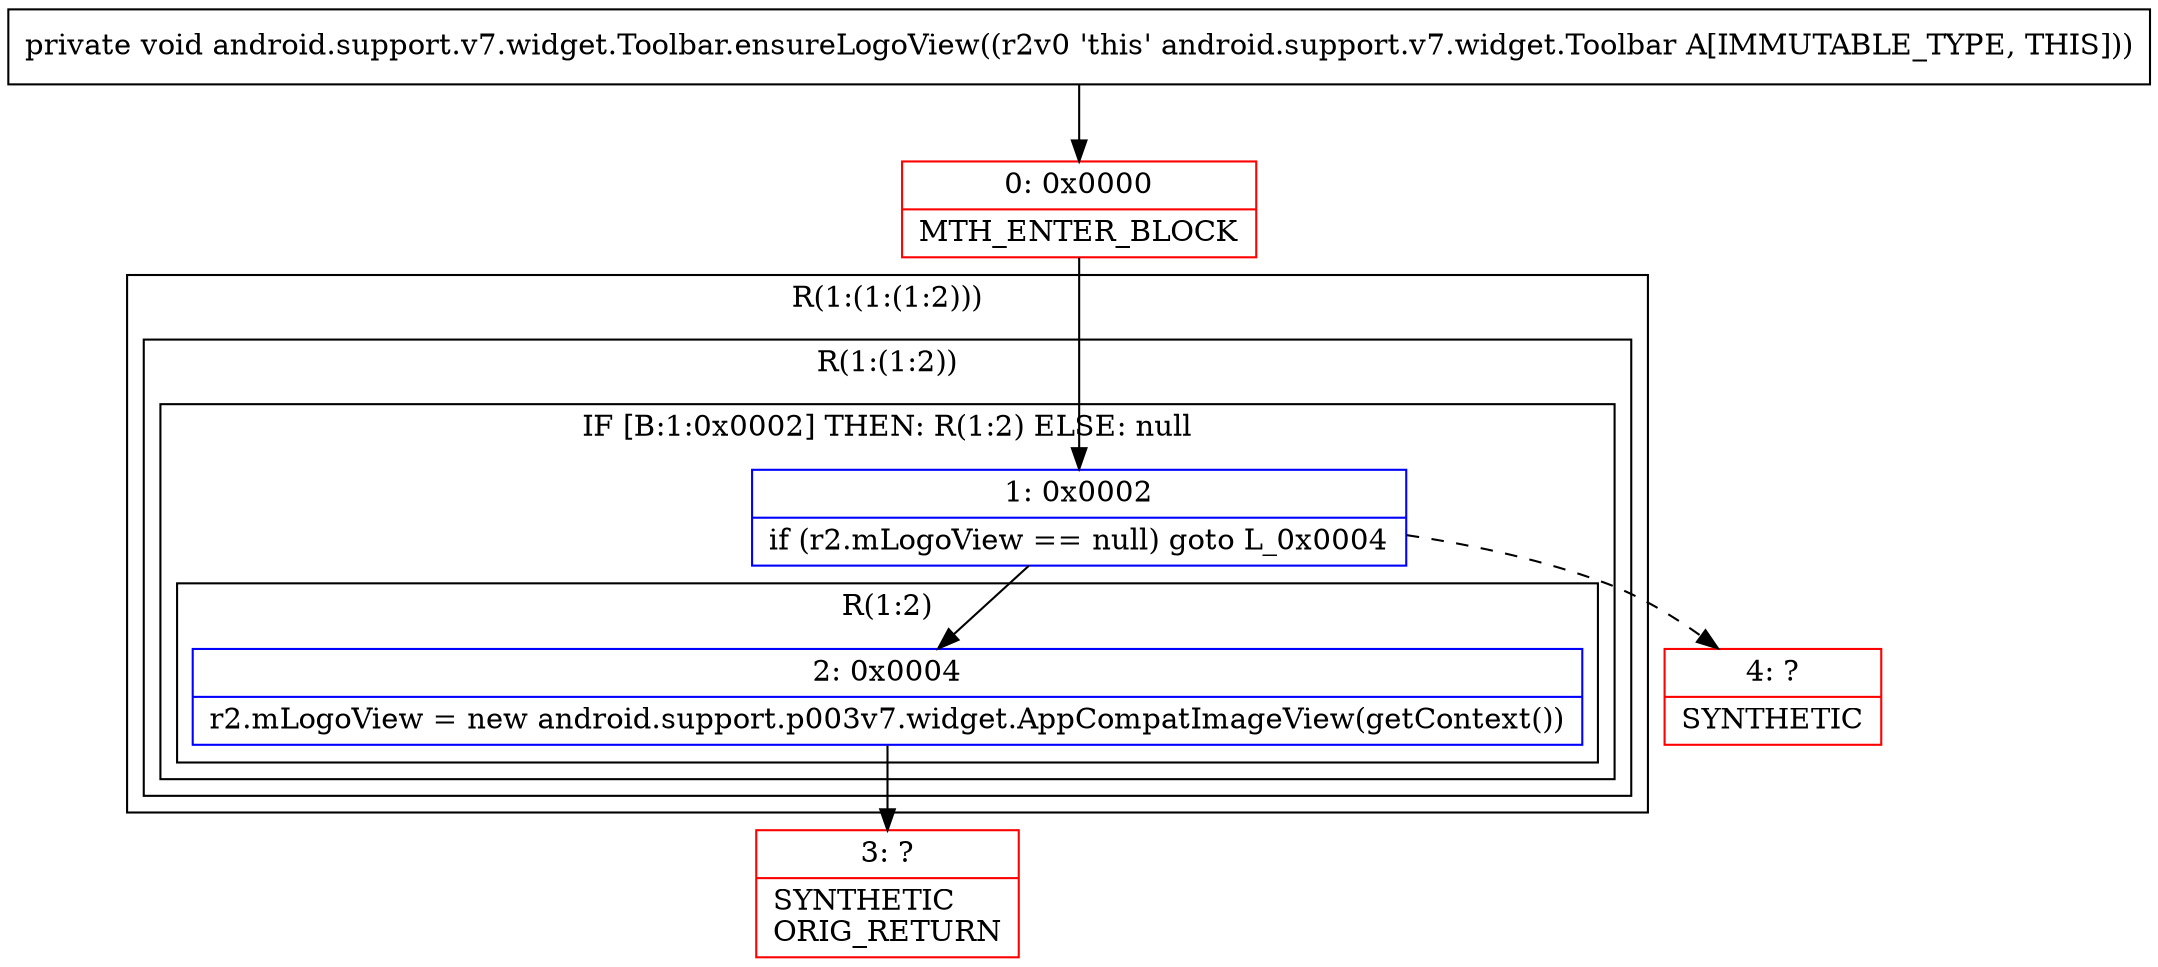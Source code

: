 digraph "CFG forandroid.support.v7.widget.Toolbar.ensureLogoView()V" {
subgraph cluster_Region_316509395 {
label = "R(1:(1:(1:2)))";
node [shape=record,color=blue];
subgraph cluster_Region_1501473327 {
label = "R(1:(1:2))";
node [shape=record,color=blue];
subgraph cluster_IfRegion_629330327 {
label = "IF [B:1:0x0002] THEN: R(1:2) ELSE: null";
node [shape=record,color=blue];
Node_1 [shape=record,label="{1\:\ 0x0002|if (r2.mLogoView == null) goto L_0x0004\l}"];
subgraph cluster_Region_1714022056 {
label = "R(1:2)";
node [shape=record,color=blue];
Node_2 [shape=record,label="{2\:\ 0x0004|r2.mLogoView = new android.support.p003v7.widget.AppCompatImageView(getContext())\l}"];
}
}
}
}
Node_0 [shape=record,color=red,label="{0\:\ 0x0000|MTH_ENTER_BLOCK\l}"];
Node_3 [shape=record,color=red,label="{3\:\ ?|SYNTHETIC\lORIG_RETURN\l}"];
Node_4 [shape=record,color=red,label="{4\:\ ?|SYNTHETIC\l}"];
MethodNode[shape=record,label="{private void android.support.v7.widget.Toolbar.ensureLogoView((r2v0 'this' android.support.v7.widget.Toolbar A[IMMUTABLE_TYPE, THIS])) }"];
MethodNode -> Node_0;
Node_1 -> Node_2;
Node_1 -> Node_4[style=dashed];
Node_2 -> Node_3;
Node_0 -> Node_1;
}

